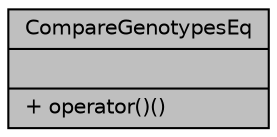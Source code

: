 digraph "CompareGenotypesEq"
{
  edge [fontname="Helvetica",fontsize="10",labelfontname="Helvetica",labelfontsize="10"];
  node [fontname="Helvetica",fontsize="10",shape=record];
  Node1 [label="{CompareGenotypesEq\n||+ operator()()\l}",height=0.2,width=0.4,color="black", fillcolor="grey75", style="filled", fontcolor="black"];
}
